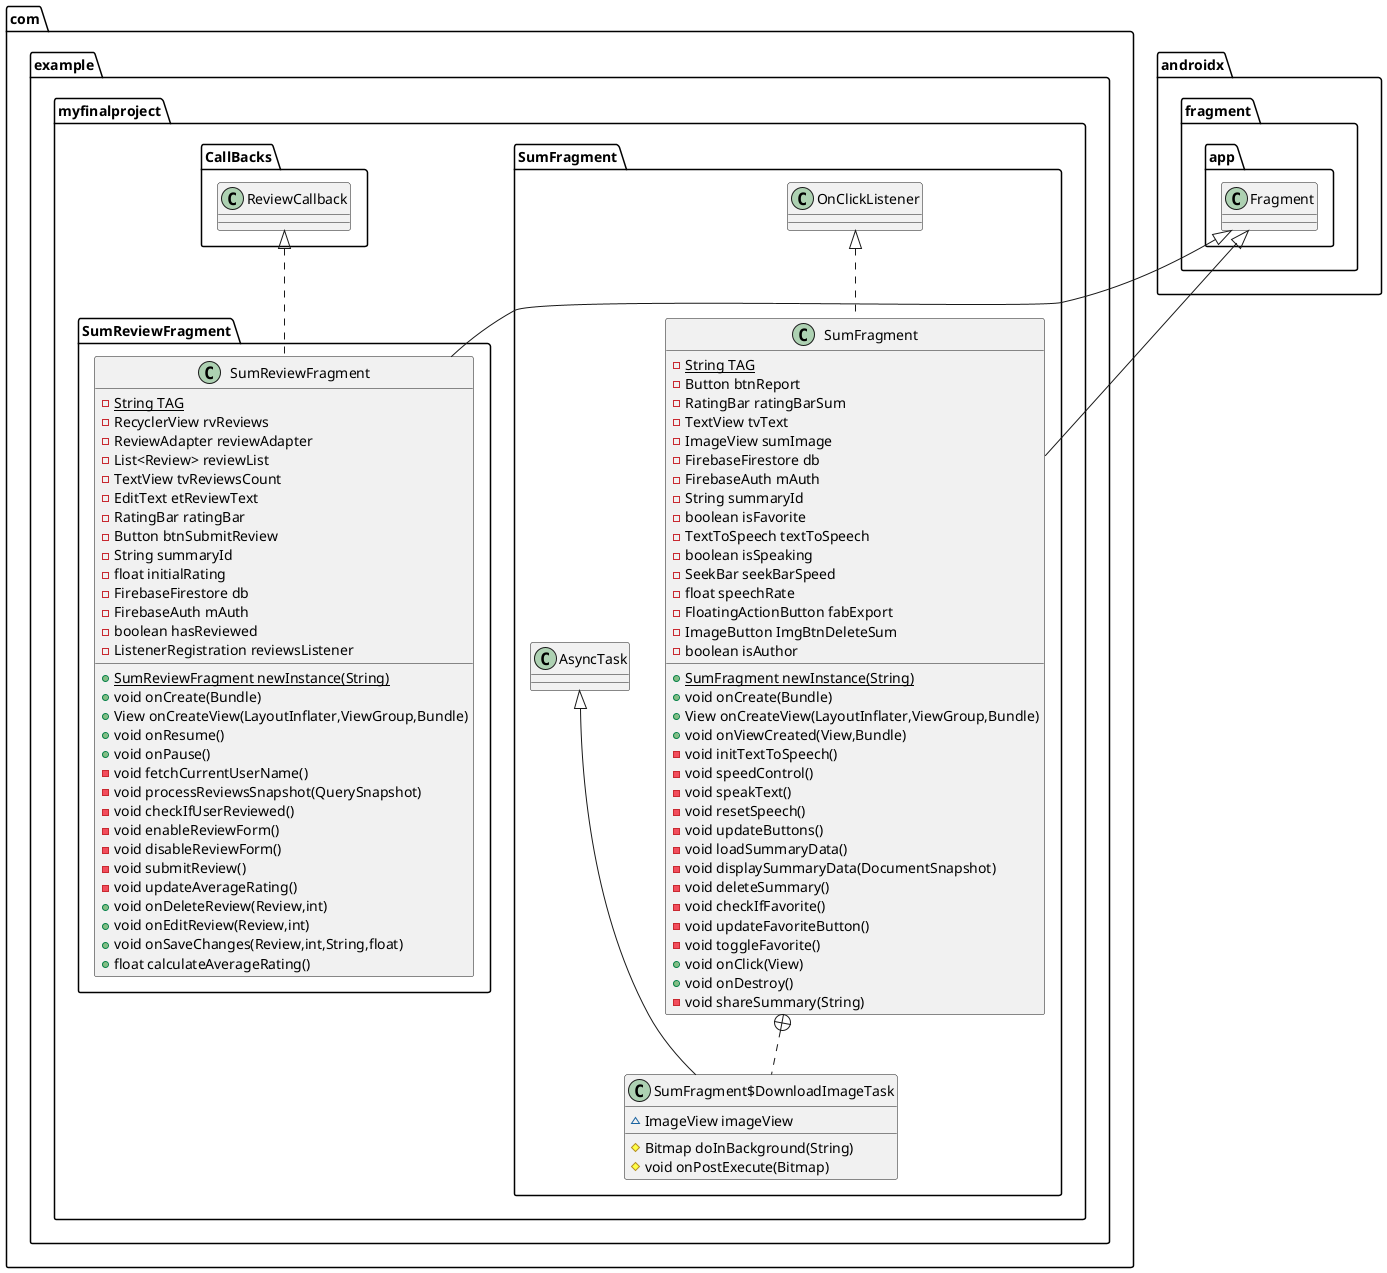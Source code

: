 @startuml
class com.example.myfinalproject.SumFragment.SumFragment {
- {static} String TAG
- Button btnReport
- RatingBar ratingBarSum
- TextView tvText
- ImageView sumImage
- FirebaseFirestore db
- FirebaseAuth mAuth
- String summaryId
- boolean isFavorite
- TextToSpeech textToSpeech
- boolean isSpeaking
- SeekBar seekBarSpeed
- float speechRate
- FloatingActionButton fabExport
- ImageButton ImgBtnDeleteSum
- boolean isAuthor
+ {static} SumFragment newInstance(String)
+ void onCreate(Bundle)
+ View onCreateView(LayoutInflater,ViewGroup,Bundle)
+ void onViewCreated(View,Bundle)
- void initTextToSpeech()
- void speedControl()
- void speakText()
- void resetSpeech()
- void updateButtons()
- void loadSummaryData()
- void displaySummaryData(DocumentSnapshot)
- void deleteSummary()
- void checkIfFavorite()
- void updateFavoriteButton()
- void toggleFavorite()
+ void onClick(View)
+ void onDestroy()
- void shareSummary(String)
}


class com.example.myfinalproject.SumFragment.SumFragment$DownloadImageTask {
~ ImageView imageView
# Bitmap doInBackground(String)
# void onPostExecute(Bitmap)
}


class com.example.myfinalproject.SumReviewFragment.SumReviewFragment {
- {static} String TAG
- RecyclerView rvReviews
- ReviewAdapter reviewAdapter
- List<Review> reviewList
- TextView tvReviewsCount
- EditText etReviewText
- RatingBar ratingBar
- Button btnSubmitReview
- String summaryId
- float initialRating
- FirebaseFirestore db
- FirebaseAuth mAuth
- boolean hasReviewed
- ListenerRegistration reviewsListener
+ {static} SumReviewFragment newInstance(String)
+ void onCreate(Bundle)
+ View onCreateView(LayoutInflater,ViewGroup,Bundle)
+ void onResume()
+ void onPause()
- void fetchCurrentUserName()
- void processReviewsSnapshot(QuerySnapshot)
- void checkIfUserReviewed()
- void enableReviewForm()
- void disableReviewForm()
- void submitReview()
- void updateAverageRating()
+ void onDeleteReview(Review,int)
+ void onEditReview(Review,int)
+ void onSaveChanges(Review,int,String,float)
+ float calculateAverageRating()
}




com.example.myfinalproject.SumFragment.OnClickListener <|.. com.example.myfinalproject.SumFragment.SumFragment
androidx.fragment.app.Fragment <|-- com.example.myfinalproject.SumFragment.SumFragment
com.example.myfinalproject.SumFragment.SumFragment +.. com.example.myfinalproject.SumFragment.SumFragment$DownloadImageTask
com.example.myfinalproject.SumFragment.AsyncTask <|-- com.example.myfinalproject.SumFragment.SumFragment$DownloadImageTask
com.example.myfinalproject.CallBacks.ReviewCallback <|.. com.example.myfinalproject.SumReviewFragment.SumReviewFragment
androidx.fragment.app.Fragment <|-- com.example.myfinalproject.SumReviewFragment.SumReviewFragment
@enduml
